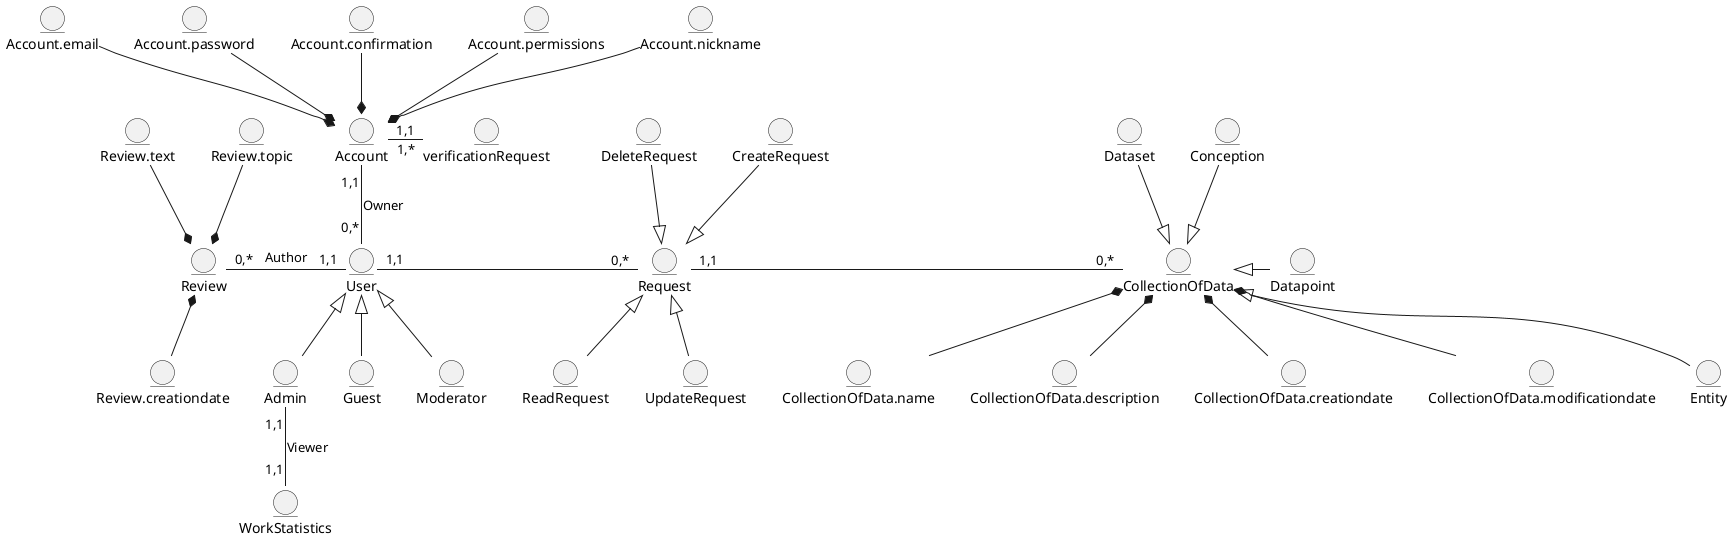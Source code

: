 @startuml

entity Account
entity Account.email
entity Account.password
entity Account.confirmation
entity Account.permissions
entity Account.nickname
entity verificationRequest
 Account.email --* Account
 Account.password --* Account
 Account.confirmation --* Account
 Account.permissions --* Account
 Account.nickname --* Account
 verificationRequest "1,*" -l- "1,1" Account

entity Review
entity Review.creationdate
entity Review.text
entity Review.topic
 Review.creationdate -u-* Review
 Review.text --* Review
 Review.topic -d-* Review

entity User
entity Guest
entity Moderator
entity Admin
entity WorkStatistics
 Guest -u-|> User
 Moderator -u-|> User
 Admin -u-|> User
 WorkStatistics "1,1" -u- "1,1" Admin : Viewer

entity CollectionOfData
entity CollectionOfData.name
entity CollectionOfData.description
entity CollectionOfData.creationdate
entity CollectionOfData.modificationdate
entity Dataset
entity Datapoint
entity Entity
entity Conception
 
 Dataset  --|> CollectionOfData
 Datapoint  -l-|> CollectionOfData
 Entity  -u-|> CollectionOfData
 Conception  -d-|> CollectionOfData
 CollectionOfData.name -u-* CollectionOfData
 CollectionOfData.description -u-* CollectionOfData
 CollectionOfData.creationdate -u-* CollectionOfData
 CollectionOfData.modificationdate -u-* CollectionOfData

entity Request
entity DeleteRequest
entity CreateRequest
entity ReadRequest
entity UpdateRequest
 DeleteRequest --|> Request
 CreateRequest --|> Request
 ReadRequest -u-|> Request
 UpdateRequest -u-|> Request

 User "0,*" -u- "1,1" Account : Owner
 User "1,1" -r- "0,*" Request
 Request "1,1" -r- "0,*" CollectionOfData
 User "1,1" -l- "0,*" Review : Author

@enduml
